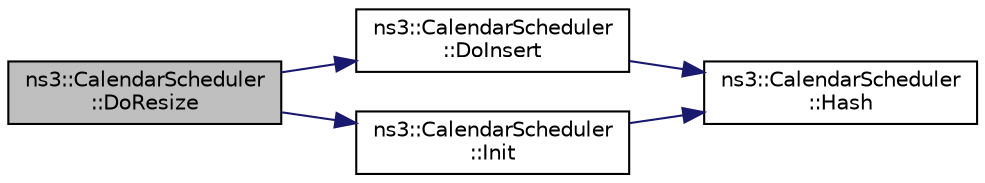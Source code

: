digraph "ns3::CalendarScheduler::DoResize"
{
 // LATEX_PDF_SIZE
  edge [fontname="Helvetica",fontsize="10",labelfontname="Helvetica",labelfontsize="10"];
  node [fontname="Helvetica",fontsize="10",shape=record];
  rankdir="LR";
  Node1 [label="ns3::CalendarScheduler\l::DoResize",height=0.2,width=0.4,color="black", fillcolor="grey75", style="filled", fontcolor="black",tooltip="Resize the number of buckets and width."];
  Node1 -> Node2 [color="midnightblue",fontsize="10",style="solid",fontname="Helvetica"];
  Node2 [label="ns3::CalendarScheduler\l::DoInsert",height=0.2,width=0.4,color="black", fillcolor="white", style="filled",URL="$classns3_1_1_calendar_scheduler.html#a89cf4c06b7763187a0155320013cf1d1",tooltip="Insert a new event in to the correct bucket."];
  Node2 -> Node3 [color="midnightblue",fontsize="10",style="solid",fontname="Helvetica"];
  Node3 [label="ns3::CalendarScheduler\l::Hash",height=0.2,width=0.4,color="black", fillcolor="white", style="filled",URL="$classns3_1_1_calendar_scheduler.html#a51f1a1745f932881c83eb4c21891da2a",tooltip="Hash the dimensionless time to a bucket."];
  Node1 -> Node4 [color="midnightblue",fontsize="10",style="solid",fontname="Helvetica"];
  Node4 [label="ns3::CalendarScheduler\l::Init",height=0.2,width=0.4,color="black", fillcolor="white", style="filled",URL="$classns3_1_1_calendar_scheduler.html#a3bf6cdaed8ea65882707fe6eba13eedf",tooltip="Initialize the calendar queue."];
  Node4 -> Node3 [color="midnightblue",fontsize="10",style="solid",fontname="Helvetica"];
}
